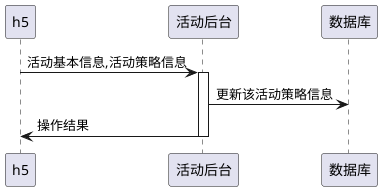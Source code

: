 @startuml


h5 -> 活动后台: 活动基本信息,活动策略信息
activate 活动后台

活动后台 -> 数据库 :更新该活动策略信息

活动后台 -> h5: 操作结果
deactivate 活动后台


'        alt 活动状态!=已上线
'            backend -> other: 已下线
'        else
'          alt now < 开始时间
'             backend -> other: 未上线
'          else now > 结束时间
'            backend -> other: 已下线
'          else 结束时间 > now > 开始时间
'            backend -> other: 已上线
'          end
@enduml